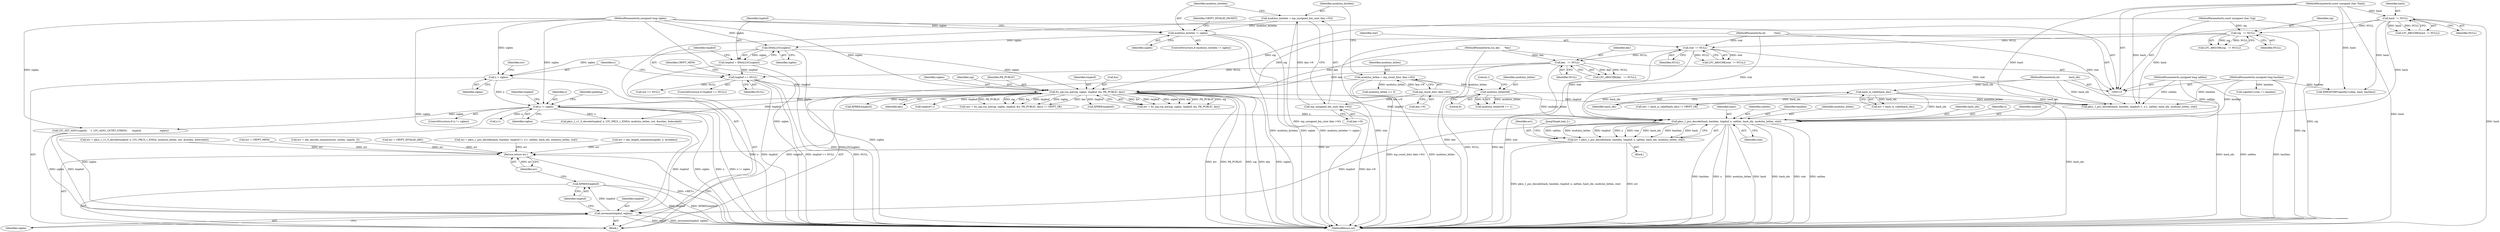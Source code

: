 digraph "0_libtomcrypt_5eb9743410ce4657e9d54fef26a2ee31a1b5dd0@pointer" {
"1000268" [label="(Call,pkcs_1_pss_decode(hash, hashlen, tmpbuf, x, saltlen, hash_idx, modulus_bitlen, stat))"];
"1000132" [label="(Call,hash  != NULL)"];
"1000118" [label="(MethodParameterIn,const unsigned char *hash)"];
"1000119" [label="(MethodParameterIn,unsigned long hashlen)"];
"1000214" [label="(Call,ltc_mp.rsa_me(sig, siglen, tmpbuf, &x, PK_PUBLIC, key))"];
"1000136" [label="(Call,sig   != NULL)"];
"1000116" [label="(MethodParameterIn,const unsigned char *sig)"];
"1000117" [label="(MethodParameterIn,unsigned long siglen)"];
"1000198" [label="(Call,XMALLOC(siglen))"];
"1000190" [label="(Call,modulus_bytelen != siglen)"];
"1000183" [label="(Call,modulus_bytelen = mp_unsigned_bin_size( (key->N)))"];
"1000185" [label="(Call,mp_unsigned_bin_size( (key->N)))"];
"1000179" [label="(Call,mp_count_bits( (key->N)))"];
"1000201" [label="(Call,tmpbuf == NULL)"];
"1000196" [label="(Call,tmpbuf = XMALLOC(siglen))"];
"1000144" [label="(Call,key   != NULL)"];
"1000124" [label="(MethodParameterIn,rsa_key      *key)"];
"1000140" [label="(Call,stat  != NULL)"];
"1000123" [label="(MethodParameterIn,int           *stat)"];
"1000229" [label="(Call,x != siglen)"];
"1000207" [label="(Call,x = siglen)"];
"1000122" [label="(MethodParameterIn,unsigned long saltlen)"];
"1000171" [label="(Call,hash_is_valid(hash_idx))"];
"1000121" [label="(MethodParameterIn,int            hash_idx)"];
"1000244" [label="(Call,modulus_bitlen%8)"];
"1000177" [label="(Call,modulus_bitlen = mp_count_bits( (key->N)))"];
"1000266" [label="(Call,err = pkcs_1_pss_decode(hash, hashlen, tmpbuf, x, saltlen, hash_idx, modulus_bitlen, stat))"];
"1000476" [label="(Return,return err;)"];
"1000471" [label="(Call,zeromem(tmpbuf, siglen))"];
"1000474" [label="(Call,XFREE(tmpbuf))"];
"1000471" [label="(Call,zeromem(tmpbuf, siglen))"];
"1000203" [label="(Identifier,NULL)"];
"1000474" [label="(Call,XFREE(tmpbuf))"];
"1000246" [label="(Literal,8)"];
"1000142" [label="(Identifier,NULL)"];
"1000257" [label="(Call,x-1)"];
"1000475" [label="(Identifier,tmpbuf)"];
"1000145" [label="(Identifier,key)"];
"1000369" [label="(Call,LTC_SET_ASN1(siginfo,    1, LTC_ASN1_OCTET_STRING,      tmpbuf,                        siglen))"];
"1000192" [label="(Identifier,siglen)"];
"1000213" [label="(Identifier,err)"];
"1000131" [label="(Call,LTC_ARGCHK(hash  != NULL))"];
"1000243" [label="(Call,modulus_bitlen%8 == 1)"];
"1000215" [label="(Identifier,sig)"];
"1000245" [label="(Identifier,modulus_bitlen)"];
"1000470" [label="(JumpTarget,bail_2:)"];
"1000139" [label="(Call,LTC_ARGCHK(stat  != NULL))"];
"1000224" [label="(Call,XFREE(tmpbuf))"];
"1000195" [label="(Identifier,CRYPT_INVALID_PACKET)"];
"1000271" [label="(Identifier,tmpbuf)"];
"1000122" [label="(MethodParameterIn,unsigned long saltlen)"];
"1000140" [label="(Call,stat  != NULL)"];
"1000276" [label="(Identifier,stat)"];
"1000269" [label="(Identifier,hash)"];
"1000268" [label="(Call,pkcs_1_pss_decode(hash, hashlen, tmpbuf, x, saltlen, hash_idx, modulus_bitlen, stat))"];
"1000377" [label="(Call,err = der_decode_sequence(out, outlen, siginfo, 2))"];
"1000141" [label="(Identifier,stat)"];
"1000295" [label="(Call,err = CRYPT_INVALID_ARG)"];
"1000196" [label="(Call,tmpbuf = XMALLOC(siglen))"];
"1000136" [label="(Call,sig   != NULL)"];
"1000183" [label="(Call,modulus_bytelen = mp_unsigned_bin_size( (key->N)))"];
"1000473" [label="(Identifier,siglen)"];
"1000206" [label="(Identifier,CRYPT_MEM)"];
"1000207" [label="(Call,x = siglen)"];
"1000180" [label="(Call,key->N)"];
"1000138" [label="(Identifier,NULL)"];
"1000244" [label="(Call,modulus_bitlen%8)"];
"1000125" [label="(Block,)"];
"1000251" [label="(Call,pkcs_1_pss_decode(hash, hashlen, tmpbuf+1, x-1, saltlen, hash_idx, modulus_bitlen, stat))"];
"1000221" [label="(Identifier,key)"];
"1000144" [label="(Call,key   != NULL)"];
"1000135" [label="(Call,LTC_ARGCHK(sig   != NULL))"];
"1000179" [label="(Call,mp_count_bits( (key->N)))"];
"1000199" [label="(Identifier,siglen)"];
"1000273" [label="(Identifier,saltlen)"];
"1000119" [label="(MethodParameterIn,unsigned long hashlen)"];
"1000230" [label="(Identifier,x)"];
"1000124" [label="(MethodParameterIn,rsa_key      *key)"];
"1000177" [label="(Call,modulus_bitlen = mp_count_bits( (key->N)))"];
"1000220" [label="(Identifier,PK_PUBLIC)"];
"1000217" [label="(Identifier,tmpbuf)"];
"1000249" [label="(Call,err = pkcs_1_pss_decode(hash, hashlen, tmpbuf+1, x-1, saltlen, hash_idx, modulus_bitlen, stat))"];
"1000303" [label="(Call,modulus_bitlen >> 3)"];
"1000267" [label="(Identifier,err)"];
"1000391" [label="(Call,err = der_length_sequence(siginfo, 2, &reallen))"];
"1000443" [label="(Call,siginfo[1].size == hashlen)"];
"1000451" [label="(Call,XMEMCMP(siginfo[1].data, hash, hashlen))"];
"1000270" [label="(Identifier,hashlen)"];
"1000218" [label="(Call,&x)"];
"1000191" [label="(Identifier,modulus_bytelen)"];
"1000239" [label="(Identifier,padding)"];
"1000123" [label="(MethodParameterIn,int           *stat)"];
"1000328" [label="(Call,err = pkcs_1_v1_5_decode(tmpbuf, x, LTC_PKCS_1_EMSA, modulus_bitlen, out, &outlen, &decoded))"];
"1000134" [label="(Identifier,NULL)"];
"1000202" [label="(Identifier,tmpbuf)"];
"1000137" [label="(Identifier,sig)"];
"1000116" [label="(MethodParameterIn,const unsigned char *sig)"];
"1000229" [label="(Call,x != siglen)"];
"1000198" [label="(Call,XMALLOC(siglen))"];
"1000184" [label="(Identifier,modulus_bytelen)"];
"1000231" [label="(Identifier,siglen)"];
"1000477" [label="(Identifier,err)"];
"1000146" [label="(Identifier,NULL)"];
"1000208" [label="(Identifier,x)"];
"1000254" [label="(Call,tmpbuf+1)"];
"1000234" [label="(Identifier,tmpbuf)"];
"1000117" [label="(MethodParameterIn,unsigned long siglen)"];
"1000211" [label="(Call,(err = ltc_mp.rsa_me(sig, siglen, tmpbuf, &x, PK_PUBLIC, key)) != CRYPT_OK)"];
"1000209" [label="(Identifier,siglen)"];
"1000121" [label="(MethodParameterIn,int            hash_idx)"];
"1000330" [label="(Call,pkcs_1_v1_5_decode(tmpbuf, x, LTC_PKCS_1_EMSA, modulus_bitlen, out, &outlen, &decoded))"];
"1000118" [label="(MethodParameterIn,const unsigned char *hash)"];
"1000275" [label="(Identifier,modulus_bitlen)"];
"1000169" [label="(Call,err = hash_is_valid(hash_idx))"];
"1000186" [label="(Call,key->N)"];
"1000197" [label="(Identifier,tmpbuf)"];
"1000178" [label="(Identifier,modulus_bitlen)"];
"1000190" [label="(Call,modulus_bytelen != siglen)"];
"1000216" [label="(Identifier,siglen)"];
"1000233" [label="(Call,XFREE(tmpbuf))"];
"1000318" [label="(Call,out == NULL)"];
"1000133" [label="(Identifier,hash)"];
"1000143" [label="(Call,LTC_ARGCHK(key   != NULL))"];
"1000185" [label="(Call,mp_unsigned_bin_size( (key->N)))"];
"1000172" [label="(Identifier,hash_idx)"];
"1000132" [label="(Call,hash  != NULL)"];
"1000322" [label="(Call,err = CRYPT_MEM)"];
"1000478" [label="(MethodReturn,int)"];
"1000189" [label="(ControlStructure,if (modulus_bytelen != siglen))"];
"1000201" [label="(Call,tmpbuf == NULL)"];
"1000200" [label="(ControlStructure,if (tmpbuf == NULL))"];
"1000265" [label="(Block,)"];
"1000274" [label="(Identifier,hash_idx)"];
"1000476" [label="(Return,return err;)"];
"1000228" [label="(ControlStructure,if (x != siglen))"];
"1000212" [label="(Call,err = ltc_mp.rsa_me(sig, siglen, tmpbuf, &x, PK_PUBLIC, key))"];
"1000168" [label="(Call,(err = hash_is_valid(hash_idx)) != CRYPT_OK)"];
"1000272" [label="(Identifier,x)"];
"1000472" [label="(Identifier,tmpbuf)"];
"1000266" [label="(Call,err = pkcs_1_pss_decode(hash, hashlen, tmpbuf, x, saltlen, hash_idx, modulus_bitlen, stat))"];
"1000247" [label="(Literal,1)"];
"1000214" [label="(Call,ltc_mp.rsa_me(sig, siglen, tmpbuf, &x, PK_PUBLIC, key))"];
"1000171" [label="(Call,hash_is_valid(hash_idx))"];
"1000268" -> "1000266"  [label="AST: "];
"1000268" -> "1000276"  [label="CFG: "];
"1000269" -> "1000268"  [label="AST: "];
"1000270" -> "1000268"  [label="AST: "];
"1000271" -> "1000268"  [label="AST: "];
"1000272" -> "1000268"  [label="AST: "];
"1000273" -> "1000268"  [label="AST: "];
"1000274" -> "1000268"  [label="AST: "];
"1000275" -> "1000268"  [label="AST: "];
"1000276" -> "1000268"  [label="AST: "];
"1000266" -> "1000268"  [label="CFG: "];
"1000268" -> "1000478"  [label="DDG: modulus_bitlen"];
"1000268" -> "1000478"  [label="DDG: hash"];
"1000268" -> "1000478"  [label="DDG: hash_idx"];
"1000268" -> "1000478"  [label="DDG: stat"];
"1000268" -> "1000478"  [label="DDG: saltlen"];
"1000268" -> "1000478"  [label="DDG: hashlen"];
"1000268" -> "1000478"  [label="DDG: x"];
"1000268" -> "1000266"  [label="DDG: saltlen"];
"1000268" -> "1000266"  [label="DDG: modulus_bitlen"];
"1000268" -> "1000266"  [label="DDG: tmpbuf"];
"1000268" -> "1000266"  [label="DDG: x"];
"1000268" -> "1000266"  [label="DDG: stat"];
"1000268" -> "1000266"  [label="DDG: hash_idx"];
"1000268" -> "1000266"  [label="DDG: hashlen"];
"1000268" -> "1000266"  [label="DDG: hash"];
"1000132" -> "1000268"  [label="DDG: hash"];
"1000118" -> "1000268"  [label="DDG: hash"];
"1000119" -> "1000268"  [label="DDG: hashlen"];
"1000214" -> "1000268"  [label="DDG: tmpbuf"];
"1000229" -> "1000268"  [label="DDG: x"];
"1000122" -> "1000268"  [label="DDG: saltlen"];
"1000171" -> "1000268"  [label="DDG: hash_idx"];
"1000121" -> "1000268"  [label="DDG: hash_idx"];
"1000244" -> "1000268"  [label="DDG: modulus_bitlen"];
"1000140" -> "1000268"  [label="DDG: stat"];
"1000123" -> "1000268"  [label="DDG: stat"];
"1000268" -> "1000471"  [label="DDG: tmpbuf"];
"1000132" -> "1000131"  [label="AST: "];
"1000132" -> "1000134"  [label="CFG: "];
"1000133" -> "1000132"  [label="AST: "];
"1000134" -> "1000132"  [label="AST: "];
"1000131" -> "1000132"  [label="CFG: "];
"1000132" -> "1000478"  [label="DDG: hash"];
"1000132" -> "1000131"  [label="DDG: hash"];
"1000132" -> "1000131"  [label="DDG: NULL"];
"1000118" -> "1000132"  [label="DDG: hash"];
"1000132" -> "1000136"  [label="DDG: NULL"];
"1000132" -> "1000251"  [label="DDG: hash"];
"1000132" -> "1000451"  [label="DDG: hash"];
"1000118" -> "1000115"  [label="AST: "];
"1000118" -> "1000478"  [label="DDG: hash"];
"1000118" -> "1000251"  [label="DDG: hash"];
"1000118" -> "1000451"  [label="DDG: hash"];
"1000119" -> "1000115"  [label="AST: "];
"1000119" -> "1000478"  [label="DDG: hashlen"];
"1000119" -> "1000251"  [label="DDG: hashlen"];
"1000119" -> "1000443"  [label="DDG: hashlen"];
"1000119" -> "1000451"  [label="DDG: hashlen"];
"1000214" -> "1000212"  [label="AST: "];
"1000214" -> "1000221"  [label="CFG: "];
"1000215" -> "1000214"  [label="AST: "];
"1000216" -> "1000214"  [label="AST: "];
"1000217" -> "1000214"  [label="AST: "];
"1000218" -> "1000214"  [label="AST: "];
"1000220" -> "1000214"  [label="AST: "];
"1000221" -> "1000214"  [label="AST: "];
"1000212" -> "1000214"  [label="CFG: "];
"1000214" -> "1000478"  [label="DDG: key"];
"1000214" -> "1000478"  [label="DDG: siglen"];
"1000214" -> "1000478"  [label="DDG: &x"];
"1000214" -> "1000478"  [label="DDG: PK_PUBLIC"];
"1000214" -> "1000478"  [label="DDG: sig"];
"1000214" -> "1000211"  [label="DDG: &x"];
"1000214" -> "1000211"  [label="DDG: tmpbuf"];
"1000214" -> "1000211"  [label="DDG: siglen"];
"1000214" -> "1000211"  [label="DDG: key"];
"1000214" -> "1000211"  [label="DDG: PK_PUBLIC"];
"1000214" -> "1000211"  [label="DDG: sig"];
"1000214" -> "1000212"  [label="DDG: &x"];
"1000214" -> "1000212"  [label="DDG: tmpbuf"];
"1000214" -> "1000212"  [label="DDG: siglen"];
"1000214" -> "1000212"  [label="DDG: key"];
"1000214" -> "1000212"  [label="DDG: PK_PUBLIC"];
"1000214" -> "1000212"  [label="DDG: sig"];
"1000136" -> "1000214"  [label="DDG: sig"];
"1000116" -> "1000214"  [label="DDG: sig"];
"1000117" -> "1000214"  [label="DDG: siglen"];
"1000198" -> "1000214"  [label="DDG: siglen"];
"1000201" -> "1000214"  [label="DDG: tmpbuf"];
"1000144" -> "1000214"  [label="DDG: key"];
"1000124" -> "1000214"  [label="DDG: key"];
"1000214" -> "1000224"  [label="DDG: tmpbuf"];
"1000214" -> "1000229"  [label="DDG: siglen"];
"1000214" -> "1000233"  [label="DDG: tmpbuf"];
"1000214" -> "1000251"  [label="DDG: tmpbuf"];
"1000214" -> "1000254"  [label="DDG: tmpbuf"];
"1000214" -> "1000330"  [label="DDG: tmpbuf"];
"1000214" -> "1000471"  [label="DDG: tmpbuf"];
"1000136" -> "1000135"  [label="AST: "];
"1000136" -> "1000138"  [label="CFG: "];
"1000137" -> "1000136"  [label="AST: "];
"1000138" -> "1000136"  [label="AST: "];
"1000135" -> "1000136"  [label="CFG: "];
"1000136" -> "1000478"  [label="DDG: sig"];
"1000136" -> "1000135"  [label="DDG: sig"];
"1000136" -> "1000135"  [label="DDG: NULL"];
"1000116" -> "1000136"  [label="DDG: sig"];
"1000136" -> "1000140"  [label="DDG: NULL"];
"1000116" -> "1000115"  [label="AST: "];
"1000116" -> "1000478"  [label="DDG: sig"];
"1000117" -> "1000115"  [label="AST: "];
"1000117" -> "1000478"  [label="DDG: siglen"];
"1000117" -> "1000190"  [label="DDG: siglen"];
"1000117" -> "1000198"  [label="DDG: siglen"];
"1000117" -> "1000207"  [label="DDG: siglen"];
"1000117" -> "1000229"  [label="DDG: siglen"];
"1000117" -> "1000369"  [label="DDG: siglen"];
"1000117" -> "1000471"  [label="DDG: siglen"];
"1000198" -> "1000196"  [label="AST: "];
"1000198" -> "1000199"  [label="CFG: "];
"1000199" -> "1000198"  [label="AST: "];
"1000196" -> "1000198"  [label="CFG: "];
"1000198" -> "1000478"  [label="DDG: siglen"];
"1000198" -> "1000196"  [label="DDG: siglen"];
"1000190" -> "1000198"  [label="DDG: siglen"];
"1000198" -> "1000207"  [label="DDG: siglen"];
"1000190" -> "1000189"  [label="AST: "];
"1000190" -> "1000192"  [label="CFG: "];
"1000191" -> "1000190"  [label="AST: "];
"1000192" -> "1000190"  [label="AST: "];
"1000195" -> "1000190"  [label="CFG: "];
"1000197" -> "1000190"  [label="CFG: "];
"1000190" -> "1000478"  [label="DDG: modulus_bytelen != siglen"];
"1000190" -> "1000478"  [label="DDG: modulus_bytelen"];
"1000190" -> "1000478"  [label="DDG: siglen"];
"1000183" -> "1000190"  [label="DDG: modulus_bytelen"];
"1000183" -> "1000125"  [label="AST: "];
"1000183" -> "1000185"  [label="CFG: "];
"1000184" -> "1000183"  [label="AST: "];
"1000185" -> "1000183"  [label="AST: "];
"1000191" -> "1000183"  [label="CFG: "];
"1000183" -> "1000478"  [label="DDG: mp_unsigned_bin_size( (key->N))"];
"1000185" -> "1000183"  [label="DDG: key->N"];
"1000185" -> "1000186"  [label="CFG: "];
"1000186" -> "1000185"  [label="AST: "];
"1000185" -> "1000478"  [label="DDG: key->N"];
"1000179" -> "1000185"  [label="DDG: key->N"];
"1000179" -> "1000177"  [label="AST: "];
"1000179" -> "1000180"  [label="CFG: "];
"1000180" -> "1000179"  [label="AST: "];
"1000177" -> "1000179"  [label="CFG: "];
"1000179" -> "1000177"  [label="DDG: key->N"];
"1000201" -> "1000200"  [label="AST: "];
"1000201" -> "1000203"  [label="CFG: "];
"1000202" -> "1000201"  [label="AST: "];
"1000203" -> "1000201"  [label="AST: "];
"1000206" -> "1000201"  [label="CFG: "];
"1000208" -> "1000201"  [label="CFG: "];
"1000201" -> "1000478"  [label="DDG: tmpbuf == NULL"];
"1000201" -> "1000478"  [label="DDG: NULL"];
"1000201" -> "1000478"  [label="DDG: tmpbuf"];
"1000196" -> "1000201"  [label="DDG: tmpbuf"];
"1000144" -> "1000201"  [label="DDG: NULL"];
"1000201" -> "1000318"  [label="DDG: NULL"];
"1000196" -> "1000125"  [label="AST: "];
"1000197" -> "1000196"  [label="AST: "];
"1000202" -> "1000196"  [label="CFG: "];
"1000196" -> "1000478"  [label="DDG: XMALLOC(siglen)"];
"1000144" -> "1000143"  [label="AST: "];
"1000144" -> "1000146"  [label="CFG: "];
"1000145" -> "1000144"  [label="AST: "];
"1000146" -> "1000144"  [label="AST: "];
"1000143" -> "1000144"  [label="CFG: "];
"1000144" -> "1000478"  [label="DDG: key"];
"1000144" -> "1000478"  [label="DDG: NULL"];
"1000144" -> "1000143"  [label="DDG: key"];
"1000144" -> "1000143"  [label="DDG: NULL"];
"1000124" -> "1000144"  [label="DDG: key"];
"1000140" -> "1000144"  [label="DDG: NULL"];
"1000124" -> "1000115"  [label="AST: "];
"1000124" -> "1000478"  [label="DDG: key"];
"1000140" -> "1000139"  [label="AST: "];
"1000140" -> "1000142"  [label="CFG: "];
"1000141" -> "1000140"  [label="AST: "];
"1000142" -> "1000140"  [label="AST: "];
"1000139" -> "1000140"  [label="CFG: "];
"1000140" -> "1000478"  [label="DDG: stat"];
"1000140" -> "1000139"  [label="DDG: stat"];
"1000140" -> "1000139"  [label="DDG: NULL"];
"1000123" -> "1000140"  [label="DDG: stat"];
"1000140" -> "1000251"  [label="DDG: stat"];
"1000123" -> "1000115"  [label="AST: "];
"1000123" -> "1000478"  [label="DDG: stat"];
"1000123" -> "1000251"  [label="DDG: stat"];
"1000229" -> "1000228"  [label="AST: "];
"1000229" -> "1000231"  [label="CFG: "];
"1000230" -> "1000229"  [label="AST: "];
"1000231" -> "1000229"  [label="AST: "];
"1000234" -> "1000229"  [label="CFG: "];
"1000239" -> "1000229"  [label="CFG: "];
"1000229" -> "1000478"  [label="DDG: x != siglen"];
"1000229" -> "1000478"  [label="DDG: siglen"];
"1000229" -> "1000478"  [label="DDG: x"];
"1000207" -> "1000229"  [label="DDG: x"];
"1000229" -> "1000257"  [label="DDG: x"];
"1000229" -> "1000330"  [label="DDG: x"];
"1000229" -> "1000369"  [label="DDG: siglen"];
"1000229" -> "1000471"  [label="DDG: siglen"];
"1000207" -> "1000125"  [label="AST: "];
"1000207" -> "1000209"  [label="CFG: "];
"1000208" -> "1000207"  [label="AST: "];
"1000209" -> "1000207"  [label="AST: "];
"1000213" -> "1000207"  [label="CFG: "];
"1000207" -> "1000478"  [label="DDG: x"];
"1000122" -> "1000115"  [label="AST: "];
"1000122" -> "1000478"  [label="DDG: saltlen"];
"1000122" -> "1000251"  [label="DDG: saltlen"];
"1000171" -> "1000169"  [label="AST: "];
"1000171" -> "1000172"  [label="CFG: "];
"1000172" -> "1000171"  [label="AST: "];
"1000169" -> "1000171"  [label="CFG: "];
"1000171" -> "1000478"  [label="DDG: hash_idx"];
"1000171" -> "1000168"  [label="DDG: hash_idx"];
"1000171" -> "1000169"  [label="DDG: hash_idx"];
"1000121" -> "1000171"  [label="DDG: hash_idx"];
"1000171" -> "1000251"  [label="DDG: hash_idx"];
"1000121" -> "1000115"  [label="AST: "];
"1000121" -> "1000478"  [label="DDG: hash_idx"];
"1000121" -> "1000251"  [label="DDG: hash_idx"];
"1000244" -> "1000243"  [label="AST: "];
"1000244" -> "1000246"  [label="CFG: "];
"1000245" -> "1000244"  [label="AST: "];
"1000246" -> "1000244"  [label="AST: "];
"1000247" -> "1000244"  [label="CFG: "];
"1000244" -> "1000243"  [label="DDG: modulus_bitlen"];
"1000244" -> "1000243"  [label="DDG: 8"];
"1000177" -> "1000244"  [label="DDG: modulus_bitlen"];
"1000244" -> "1000251"  [label="DDG: modulus_bitlen"];
"1000177" -> "1000125"  [label="AST: "];
"1000178" -> "1000177"  [label="AST: "];
"1000184" -> "1000177"  [label="CFG: "];
"1000177" -> "1000478"  [label="DDG: modulus_bitlen"];
"1000177" -> "1000478"  [label="DDG: mp_count_bits( (key->N))"];
"1000177" -> "1000303"  [label="DDG: modulus_bitlen"];
"1000266" -> "1000265"  [label="AST: "];
"1000267" -> "1000266"  [label="AST: "];
"1000470" -> "1000266"  [label="CFG: "];
"1000266" -> "1000478"  [label="DDG: err"];
"1000266" -> "1000478"  [label="DDG: pkcs_1_pss_decode(hash, hashlen, tmpbuf, x, saltlen, hash_idx, modulus_bitlen, stat)"];
"1000266" -> "1000476"  [label="DDG: err"];
"1000476" -> "1000125"  [label="AST: "];
"1000476" -> "1000477"  [label="CFG: "];
"1000477" -> "1000476"  [label="AST: "];
"1000478" -> "1000476"  [label="CFG: "];
"1000476" -> "1000478"  [label="DDG: <RET>"];
"1000477" -> "1000476"  [label="DDG: err"];
"1000295" -> "1000476"  [label="DDG: err"];
"1000391" -> "1000476"  [label="DDG: err"];
"1000328" -> "1000476"  [label="DDG: err"];
"1000377" -> "1000476"  [label="DDG: err"];
"1000322" -> "1000476"  [label="DDG: err"];
"1000249" -> "1000476"  [label="DDG: err"];
"1000471" -> "1000125"  [label="AST: "];
"1000471" -> "1000473"  [label="CFG: "];
"1000472" -> "1000471"  [label="AST: "];
"1000473" -> "1000471"  [label="AST: "];
"1000475" -> "1000471"  [label="CFG: "];
"1000471" -> "1000478"  [label="DDG: siglen"];
"1000471" -> "1000478"  [label="DDG: zeromem(tmpbuf, siglen)"];
"1000330" -> "1000471"  [label="DDG: tmpbuf"];
"1000369" -> "1000471"  [label="DDG: tmpbuf"];
"1000369" -> "1000471"  [label="DDG: siglen"];
"1000471" -> "1000474"  [label="DDG: tmpbuf"];
"1000474" -> "1000125"  [label="AST: "];
"1000474" -> "1000475"  [label="CFG: "];
"1000475" -> "1000474"  [label="AST: "];
"1000477" -> "1000474"  [label="CFG: "];
"1000474" -> "1000478"  [label="DDG: XFREE(tmpbuf)"];
"1000474" -> "1000478"  [label="DDG: tmpbuf"];
}
